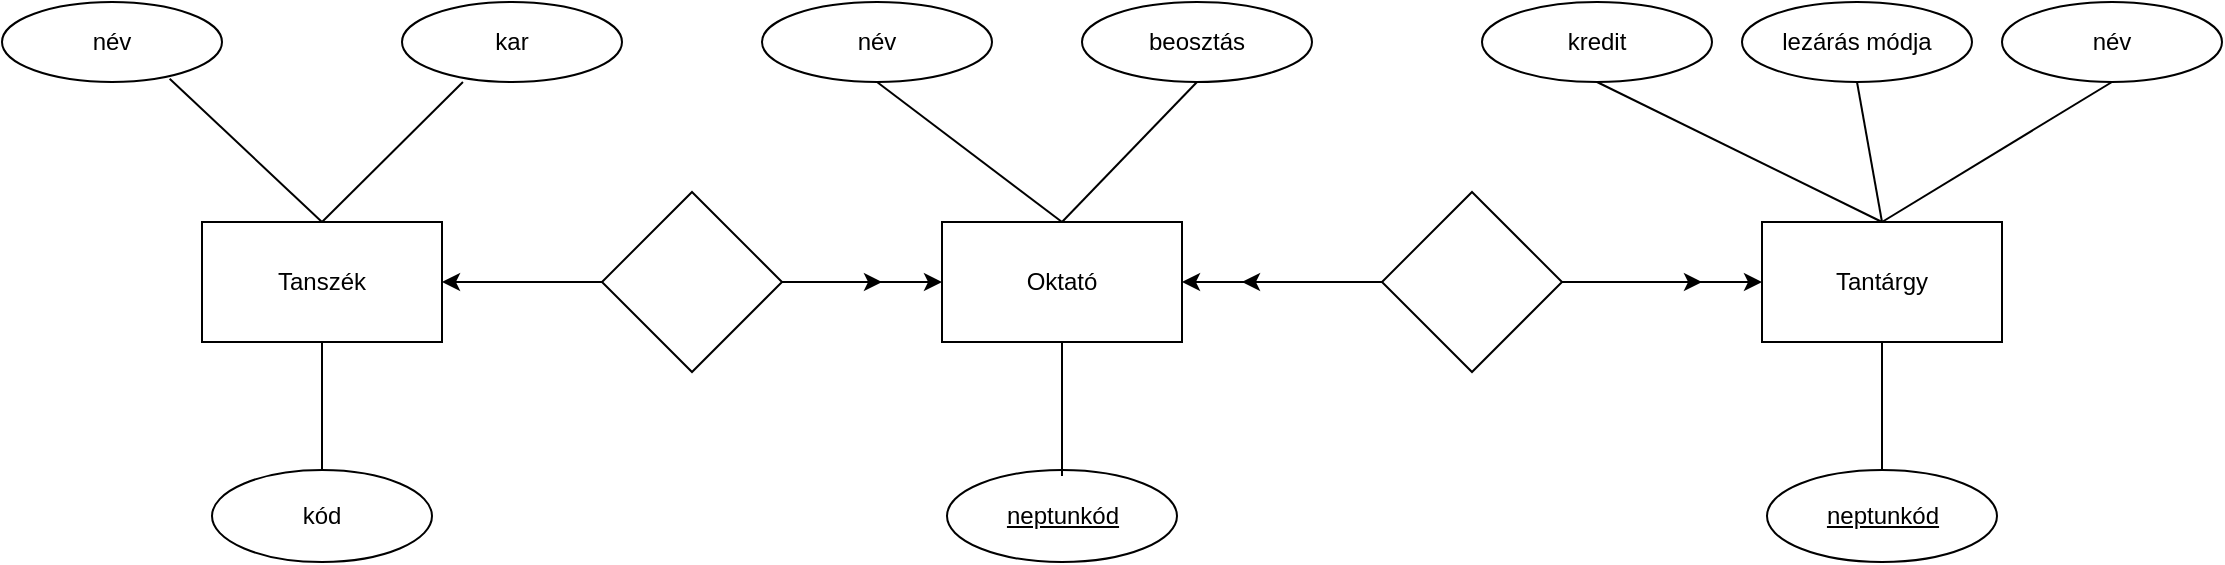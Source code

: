 <mxfile version="24.7.17">
  <diagram id="C5RBs43oDa-KdzZeNtuy" name="Page-1">
    <mxGraphModel dx="1426" dy="791" grid="1" gridSize="10" guides="1" tooltips="1" connect="1" arrows="1" fold="1" page="1" pageScale="1" pageWidth="1169" pageHeight="827" background="none" math="0" shadow="0">
      <root>
        <mxCell id="WIyWlLk6GJQsqaUBKTNV-0" />
        <mxCell id="WIyWlLk6GJQsqaUBKTNV-1" parent="WIyWlLk6GJQsqaUBKTNV-0" />
        <mxCell id="yjqtMbwxFYkkqO8o6HRI-0" value="" style="rhombus;whiteSpace=wrap;html=1;" vertex="1" parent="WIyWlLk6GJQsqaUBKTNV-1">
          <mxGeometry x="350" y="275" width="90" height="90" as="geometry" />
        </mxCell>
        <mxCell id="yjqtMbwxFYkkqO8o6HRI-1" value="Tanszék" style="rounded=0;whiteSpace=wrap;html=1;" vertex="1" parent="WIyWlLk6GJQsqaUBKTNV-1">
          <mxGeometry x="150" y="290" width="120" height="60" as="geometry" />
        </mxCell>
        <mxCell id="yjqtMbwxFYkkqO8o6HRI-2" value="kar" style="ellipse;whiteSpace=wrap;html=1;" vertex="1" parent="WIyWlLk6GJQsqaUBKTNV-1">
          <mxGeometry x="250" y="180" width="110" height="40" as="geometry" />
        </mxCell>
        <mxCell id="yjqtMbwxFYkkqO8o6HRI-3" value="név" style="ellipse;whiteSpace=wrap;html=1;" vertex="1" parent="WIyWlLk6GJQsqaUBKTNV-1">
          <mxGeometry x="50" y="180" width="110" height="40" as="geometry" />
        </mxCell>
        <mxCell id="yjqtMbwxFYkkqO8o6HRI-5" value="" style="endArrow=classic;html=1;rounded=0;exitX=0;exitY=0.5;exitDx=0;exitDy=0;entryX=1;entryY=0.5;entryDx=0;entryDy=0;" edge="1" parent="WIyWlLk6GJQsqaUBKTNV-1" source="yjqtMbwxFYkkqO8o6HRI-0" target="yjqtMbwxFYkkqO8o6HRI-1">
          <mxGeometry width="50" height="50" relative="1" as="geometry">
            <mxPoint x="300" y="345" as="sourcePoint" />
            <mxPoint x="350" y="295" as="targetPoint" />
          </mxGeometry>
        </mxCell>
        <mxCell id="yjqtMbwxFYkkqO8o6HRI-6" value="" style="endArrow=none;html=1;rounded=0;entryX=0.5;entryY=0;entryDx=0;entryDy=0;exitX=0.762;exitY=0.96;exitDx=0;exitDy=0;exitPerimeter=0;" edge="1" parent="WIyWlLk6GJQsqaUBKTNV-1" source="yjqtMbwxFYkkqO8o6HRI-3" target="yjqtMbwxFYkkqO8o6HRI-1">
          <mxGeometry width="50" height="50" relative="1" as="geometry">
            <mxPoint x="150" y="270" as="sourcePoint" />
            <mxPoint x="200" y="220" as="targetPoint" />
          </mxGeometry>
        </mxCell>
        <mxCell id="yjqtMbwxFYkkqO8o6HRI-7" value="" style="endArrow=none;html=1;rounded=0;entryX=0.277;entryY=1;entryDx=0;entryDy=0;entryPerimeter=0;exitX=0.5;exitY=0;exitDx=0;exitDy=0;" edge="1" parent="WIyWlLk6GJQsqaUBKTNV-1" source="yjqtMbwxFYkkqO8o6HRI-1" target="yjqtMbwxFYkkqO8o6HRI-2">
          <mxGeometry width="50" height="50" relative="1" as="geometry">
            <mxPoint x="240" y="290" as="sourcePoint" />
            <mxPoint x="290" y="240" as="targetPoint" />
          </mxGeometry>
        </mxCell>
        <mxCell id="yjqtMbwxFYkkqO8o6HRI-8" value="" style="endArrow=none;html=1;rounded=0;entryX=0.5;entryY=1;entryDx=0;entryDy=0;exitX=0.5;exitY=0.12;exitDx=0;exitDy=0;exitPerimeter=0;" edge="1" parent="WIyWlLk6GJQsqaUBKTNV-1" source="yjqtMbwxFYkkqO8o6HRI-9" target="yjqtMbwxFYkkqO8o6HRI-1">
          <mxGeometry width="50" height="50" relative="1" as="geometry">
            <mxPoint x="210" y="410" as="sourcePoint" />
            <mxPoint x="210" y="360" as="targetPoint" />
          </mxGeometry>
        </mxCell>
        <mxCell id="yjqtMbwxFYkkqO8o6HRI-9" value="kód" style="ellipse;whiteSpace=wrap;html=1;" vertex="1" parent="WIyWlLk6GJQsqaUBKTNV-1">
          <mxGeometry x="155" y="414" width="110" height="46" as="geometry" />
        </mxCell>
        <mxCell id="yjqtMbwxFYkkqO8o6HRI-12" value="" style="endArrow=classic;html=1;rounded=0;exitX=1;exitY=0.5;exitDx=0;exitDy=0;" edge="1" parent="WIyWlLk6GJQsqaUBKTNV-1" source="yjqtMbwxFYkkqO8o6HRI-0">
          <mxGeometry width="50" height="50" relative="1" as="geometry">
            <mxPoint x="450" y="345" as="sourcePoint" />
            <mxPoint x="490" y="320" as="targetPoint" />
          </mxGeometry>
        </mxCell>
        <mxCell id="yjqtMbwxFYkkqO8o6HRI-13" value="" style="endArrow=classic;html=1;rounded=0;exitX=1;exitY=0.5;exitDx=0;exitDy=0;" edge="1" parent="WIyWlLk6GJQsqaUBKTNV-1" source="yjqtMbwxFYkkqO8o6HRI-0" target="yjqtMbwxFYkkqO8o6HRI-14">
          <mxGeometry width="50" height="50" relative="1" as="geometry">
            <mxPoint x="450" y="340" as="sourcePoint" />
            <mxPoint x="500" y="290" as="targetPoint" />
          </mxGeometry>
        </mxCell>
        <mxCell id="yjqtMbwxFYkkqO8o6HRI-14" value="Oktató" style="rounded=0;whiteSpace=wrap;html=1;" vertex="1" parent="WIyWlLk6GJQsqaUBKTNV-1">
          <mxGeometry x="520" y="290" width="120" height="60" as="geometry" />
        </mxCell>
        <mxCell id="yjqtMbwxFYkkqO8o6HRI-15" value="" style="rhombus;whiteSpace=wrap;html=1;" vertex="1" parent="WIyWlLk6GJQsqaUBKTNV-1">
          <mxGeometry x="740" y="275" width="90" height="90" as="geometry" />
        </mxCell>
        <mxCell id="yjqtMbwxFYkkqO8o6HRI-16" value="" style="endArrow=classic;html=1;rounded=0;exitX=0;exitY=0.5;exitDx=0;exitDy=0;" edge="1" parent="WIyWlLk6GJQsqaUBKTNV-1" source="yjqtMbwxFYkkqO8o6HRI-15">
          <mxGeometry width="50" height="50" relative="1" as="geometry">
            <mxPoint x="670" y="340" as="sourcePoint" />
            <mxPoint x="670" y="320" as="targetPoint" />
          </mxGeometry>
        </mxCell>
        <mxCell id="yjqtMbwxFYkkqO8o6HRI-17" value="" style="endArrow=classic;html=1;rounded=0;exitX=0;exitY=0.5;exitDx=0;exitDy=0;entryX=1;entryY=0.5;entryDx=0;entryDy=0;" edge="1" parent="WIyWlLk6GJQsqaUBKTNV-1" source="yjqtMbwxFYkkqO8o6HRI-15" target="yjqtMbwxFYkkqO8o6HRI-14">
          <mxGeometry width="50" height="50" relative="1" as="geometry">
            <mxPoint x="670" y="345" as="sourcePoint" />
            <mxPoint x="720" y="295" as="targetPoint" />
          </mxGeometry>
        </mxCell>
        <mxCell id="yjqtMbwxFYkkqO8o6HRI-18" value="" style="endArrow=classic;html=1;rounded=0;exitX=1;exitY=0.5;exitDx=0;exitDy=0;" edge="1" parent="WIyWlLk6GJQsqaUBKTNV-1" source="yjqtMbwxFYkkqO8o6HRI-15">
          <mxGeometry width="50" height="50" relative="1" as="geometry">
            <mxPoint x="840" y="350" as="sourcePoint" />
            <mxPoint x="900" y="320" as="targetPoint" />
          </mxGeometry>
        </mxCell>
        <mxCell id="yjqtMbwxFYkkqO8o6HRI-19" value="" style="endArrow=classic;html=1;rounded=0;entryX=0;entryY=0.5;entryDx=0;entryDy=0;exitX=1;exitY=0.5;exitDx=0;exitDy=0;" edge="1" parent="WIyWlLk6GJQsqaUBKTNV-1" source="yjqtMbwxFYkkqO8o6HRI-15" target="yjqtMbwxFYkkqO8o6HRI-20">
          <mxGeometry width="50" height="50" relative="1" as="geometry">
            <mxPoint x="530" y="430" as="sourcePoint" />
            <mxPoint x="580" y="380" as="targetPoint" />
          </mxGeometry>
        </mxCell>
        <mxCell id="yjqtMbwxFYkkqO8o6HRI-20" value="Tantárgy" style="rounded=0;whiteSpace=wrap;html=1;" vertex="1" parent="WIyWlLk6GJQsqaUBKTNV-1">
          <mxGeometry x="930" y="290" width="120" height="60" as="geometry" />
        </mxCell>
        <mxCell id="yjqtMbwxFYkkqO8o6HRI-21" value="név" style="ellipse;whiteSpace=wrap;html=1;" vertex="1" parent="WIyWlLk6GJQsqaUBKTNV-1">
          <mxGeometry x="1050" y="180" width="110" height="40" as="geometry" />
        </mxCell>
        <mxCell id="yjqtMbwxFYkkqO8o6HRI-22" value="név" style="ellipse;whiteSpace=wrap;html=1;" vertex="1" parent="WIyWlLk6GJQsqaUBKTNV-1">
          <mxGeometry x="430" y="180" width="115" height="40" as="geometry" />
        </mxCell>
        <mxCell id="yjqtMbwxFYkkqO8o6HRI-24" value="neptunkód" style="ellipse;whiteSpace=wrap;html=1;align=center;fontStyle=4;" vertex="1" parent="WIyWlLk6GJQsqaUBKTNV-1">
          <mxGeometry x="522.5" y="414" width="115" height="46" as="geometry" />
        </mxCell>
        <mxCell id="yjqtMbwxFYkkqO8o6HRI-25" value="" style="endArrow=none;html=1;rounded=0;exitX=0.5;exitY=1;exitDx=0;exitDy=0;entryX=0.5;entryY=0.065;entryDx=0;entryDy=0;entryPerimeter=0;" edge="1" parent="WIyWlLk6GJQsqaUBKTNV-1" source="yjqtMbwxFYkkqO8o6HRI-14" target="yjqtMbwxFYkkqO8o6HRI-24">
          <mxGeometry relative="1" as="geometry">
            <mxPoint x="505" y="390" as="sourcePoint" />
            <mxPoint x="665" y="390" as="targetPoint" />
          </mxGeometry>
        </mxCell>
        <mxCell id="yjqtMbwxFYkkqO8o6HRI-26" value="" style="endArrow=none;html=1;rounded=0;entryX=0.5;entryY=1;entryDx=0;entryDy=0;exitX=0.5;exitY=0;exitDx=0;exitDy=0;" edge="1" parent="WIyWlLk6GJQsqaUBKTNV-1" source="yjqtMbwxFYkkqO8o6HRI-20" target="yjqtMbwxFYkkqO8o6HRI-33">
          <mxGeometry width="50" height="50" relative="1" as="geometry">
            <mxPoint x="870" y="280" as="sourcePoint" />
            <mxPoint x="920" y="230" as="targetPoint" />
          </mxGeometry>
        </mxCell>
        <mxCell id="yjqtMbwxFYkkqO8o6HRI-27" value="" style="endArrow=none;html=1;rounded=0;entryX=0.5;entryY=1;entryDx=0;entryDy=0;exitX=0.5;exitY=0;exitDx=0;exitDy=0;" edge="1" parent="WIyWlLk6GJQsqaUBKTNV-1" source="yjqtMbwxFYkkqO8o6HRI-20" target="yjqtMbwxFYkkqO8o6HRI-32">
          <mxGeometry width="50" height="50" relative="1" as="geometry">
            <mxPoint x="940" y="275" as="sourcePoint" />
            <mxPoint x="990" y="225" as="targetPoint" />
          </mxGeometry>
        </mxCell>
        <mxCell id="yjqtMbwxFYkkqO8o6HRI-28" value="" style="endArrow=none;html=1;rounded=0;exitX=0.5;exitY=0;exitDx=0;exitDy=0;entryX=0.5;entryY=1;entryDx=0;entryDy=0;" edge="1" parent="WIyWlLk6GJQsqaUBKTNV-1" source="yjqtMbwxFYkkqO8o6HRI-14" target="yjqtMbwxFYkkqO8o6HRI-22">
          <mxGeometry width="50" height="50" relative="1" as="geometry">
            <mxPoint x="470" y="270" as="sourcePoint" />
            <mxPoint x="520" y="220" as="targetPoint" />
          </mxGeometry>
        </mxCell>
        <mxCell id="yjqtMbwxFYkkqO8o6HRI-29" value="" style="endArrow=none;html=1;rounded=0;exitX=0.5;exitY=0;exitDx=0;exitDy=0;entryX=0.5;entryY=1;entryDx=0;entryDy=0;" edge="1" parent="WIyWlLk6GJQsqaUBKTNV-1" source="yjqtMbwxFYkkqO8o6HRI-20" target="yjqtMbwxFYkkqO8o6HRI-21">
          <mxGeometry width="50" height="50" relative="1" as="geometry">
            <mxPoint x="1010" y="275" as="sourcePoint" />
            <mxPoint x="1060" y="225" as="targetPoint" />
          </mxGeometry>
        </mxCell>
        <mxCell id="yjqtMbwxFYkkqO8o6HRI-30" value="beosztás" style="ellipse;whiteSpace=wrap;html=1;" vertex="1" parent="WIyWlLk6GJQsqaUBKTNV-1">
          <mxGeometry x="590" y="180" width="115" height="40" as="geometry" />
        </mxCell>
        <mxCell id="yjqtMbwxFYkkqO8o6HRI-31" value="" style="endArrow=none;html=1;rounded=0;exitX=0.5;exitY=0;exitDx=0;exitDy=0;entryX=0.5;entryY=1;entryDx=0;entryDy=0;" edge="1" parent="WIyWlLk6GJQsqaUBKTNV-1" source="yjqtMbwxFYkkqO8o6HRI-14" target="yjqtMbwxFYkkqO8o6HRI-30">
          <mxGeometry width="50" height="50" relative="1" as="geometry">
            <mxPoint x="590" y="280" as="sourcePoint" />
            <mxPoint x="640" y="230" as="targetPoint" />
          </mxGeometry>
        </mxCell>
        <mxCell id="yjqtMbwxFYkkqO8o6HRI-32" value="lezárás módja" style="ellipse;whiteSpace=wrap;html=1;" vertex="1" parent="WIyWlLk6GJQsqaUBKTNV-1">
          <mxGeometry x="920" y="180" width="115" height="40" as="geometry" />
        </mxCell>
        <mxCell id="yjqtMbwxFYkkqO8o6HRI-33" value="kredit" style="ellipse;whiteSpace=wrap;html=1;" vertex="1" parent="WIyWlLk6GJQsqaUBKTNV-1">
          <mxGeometry x="790" y="180" width="115" height="40" as="geometry" />
        </mxCell>
        <mxCell id="yjqtMbwxFYkkqO8o6HRI-34" value="neptunkód" style="ellipse;whiteSpace=wrap;html=1;align=center;fontStyle=4;" vertex="1" parent="WIyWlLk6GJQsqaUBKTNV-1">
          <mxGeometry x="932.5" y="414" width="115" height="46" as="geometry" />
        </mxCell>
        <mxCell id="yjqtMbwxFYkkqO8o6HRI-35" value="" style="endArrow=none;html=1;rounded=0;exitX=0.5;exitY=0;exitDx=0;exitDy=0;entryX=0.5;entryY=1;entryDx=0;entryDy=0;" edge="1" parent="WIyWlLk6GJQsqaUBKTNV-1" source="yjqtMbwxFYkkqO8o6HRI-34" target="yjqtMbwxFYkkqO8o6HRI-20">
          <mxGeometry width="50" height="50" relative="1" as="geometry">
            <mxPoint x="952.5" y="400" as="sourcePoint" />
            <mxPoint x="1002.5" y="350" as="targetPoint" />
          </mxGeometry>
        </mxCell>
      </root>
    </mxGraphModel>
  </diagram>
</mxfile>
